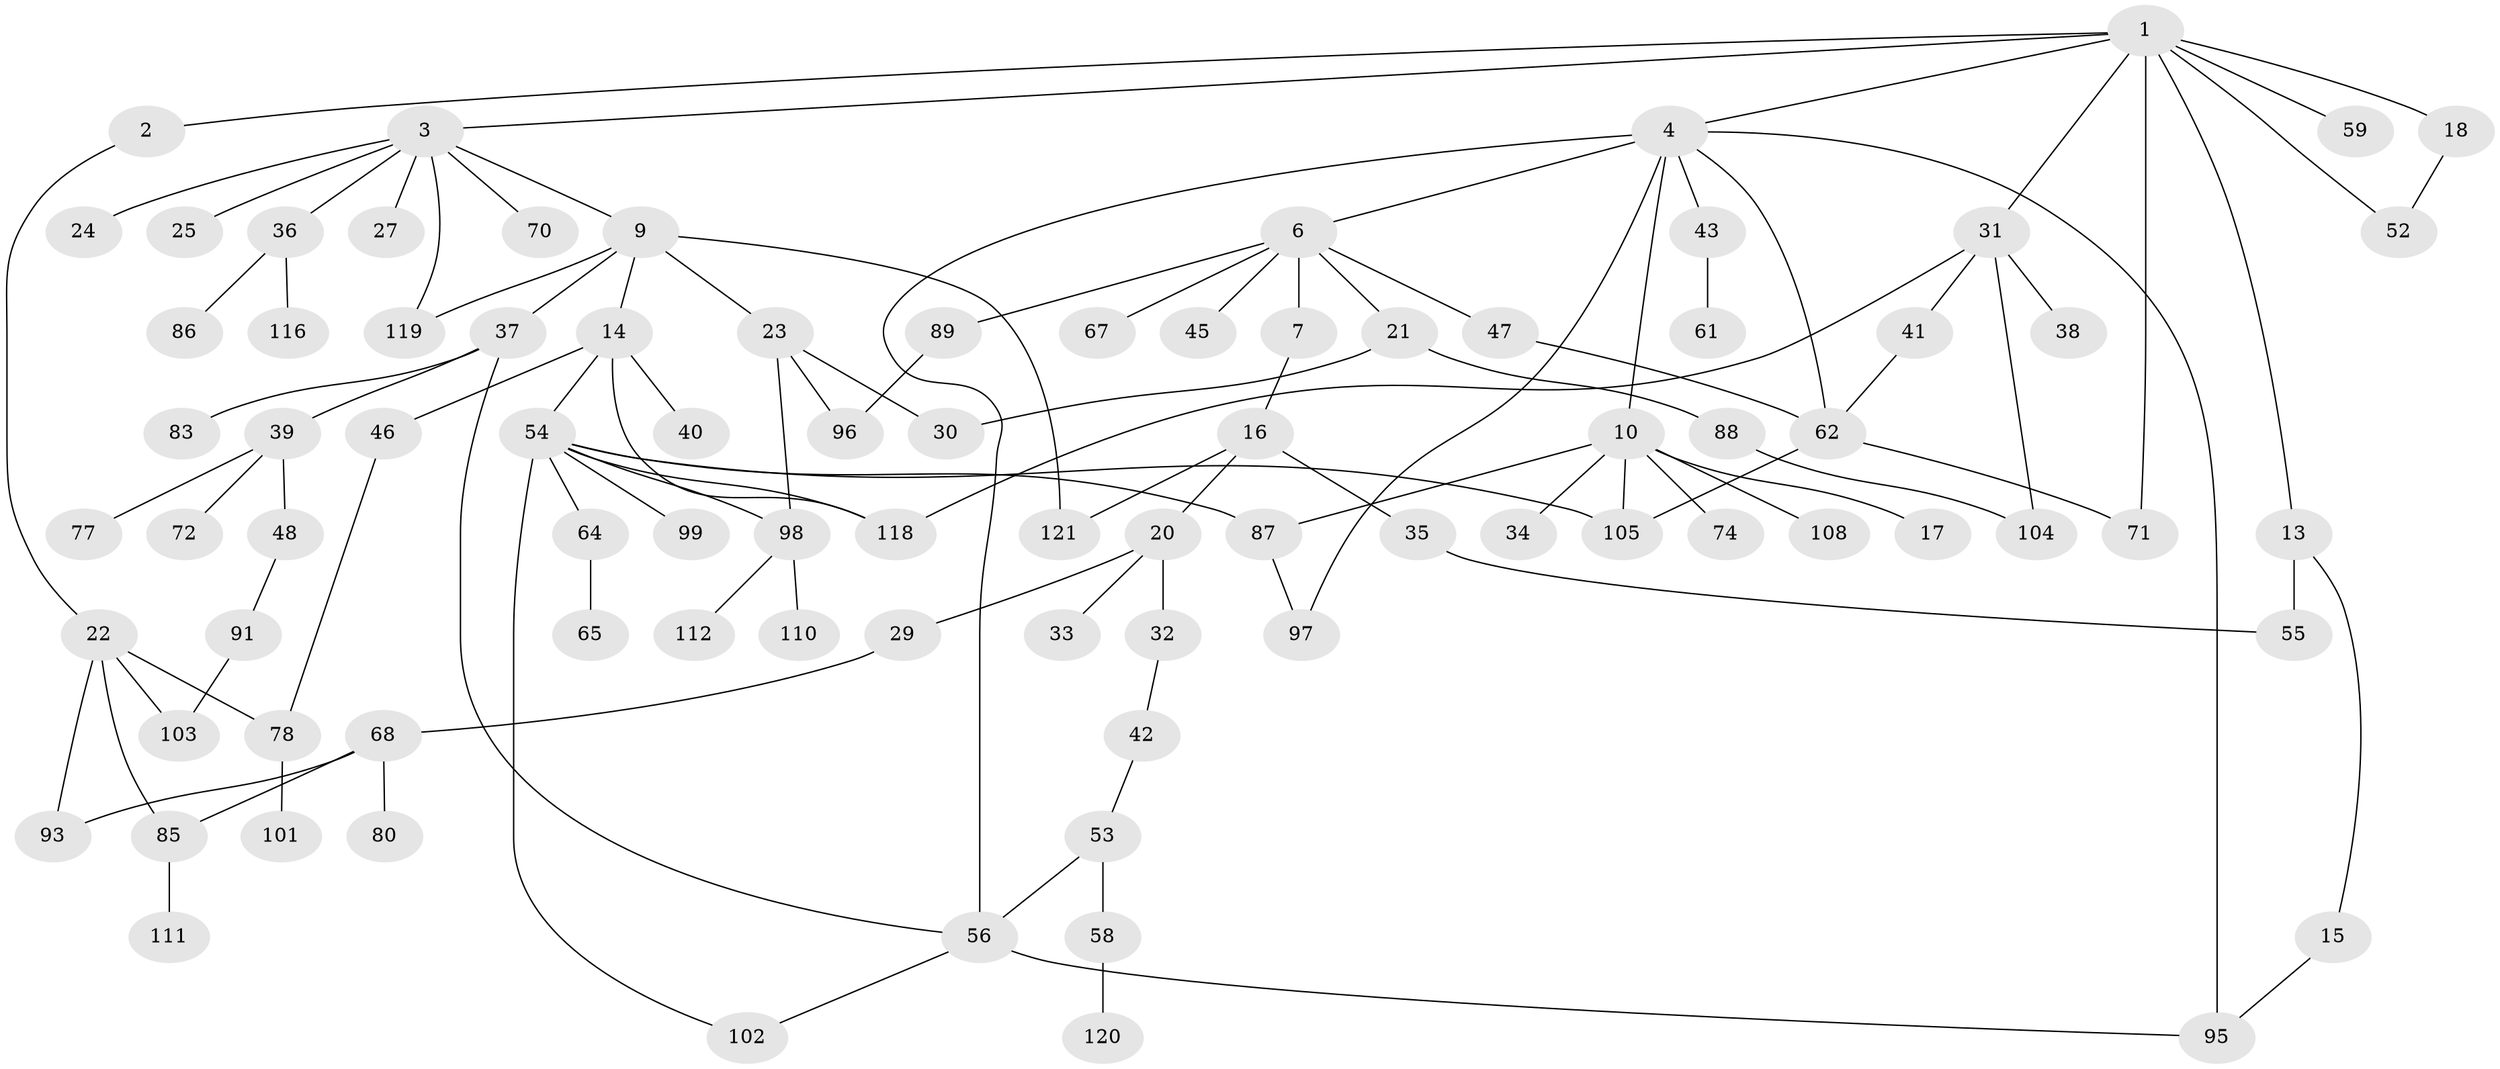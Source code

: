 // original degree distribution, {8: 0.008130081300813009, 2: 0.34959349593495936, 4: 0.0975609756097561, 5: 0.08943089430894309, 3: 0.16260162601626016, 6: 0.008130081300813009, 1: 0.2845528455284553}
// Generated by graph-tools (version 1.1) at 2025/41/03/06/25 10:41:30]
// undirected, 87 vertices, 112 edges
graph export_dot {
graph [start="1"]
  node [color=gray90,style=filled];
  1 [super="+5"];
  2;
  3 [super="+8"];
  4 [super="+11"];
  6 [super="+44"];
  7;
  9 [super="+94"];
  10 [super="+12"];
  13;
  14 [super="+63"];
  15 [super="+115"];
  16 [super="+19"];
  17;
  18 [super="+69"];
  20 [super="+28"];
  21 [super="+117"];
  22 [super="+81"];
  23 [super="+26"];
  24;
  25 [super="+73"];
  27;
  29;
  30 [super="+82"];
  31 [super="+123"];
  32;
  33;
  34 [super="+50"];
  35;
  36 [super="+51"];
  37 [super="+60"];
  38 [super="+109"];
  39;
  40;
  41;
  42;
  43;
  45;
  46;
  47 [super="+106"];
  48 [super="+49"];
  52 [super="+66"];
  53 [super="+76"];
  54 [super="+57"];
  55;
  56 [super="+122"];
  58;
  59;
  61;
  62 [super="+90"];
  64;
  65 [super="+79"];
  67;
  68 [super="+84"];
  70;
  71;
  72;
  74 [super="+75"];
  77 [super="+114"];
  78;
  80;
  83;
  85 [super="+107"];
  86;
  87;
  88;
  89;
  91 [super="+92"];
  93;
  95;
  96 [super="+100"];
  97;
  98;
  99;
  101;
  102;
  103;
  104;
  105;
  108 [super="+113"];
  110;
  111;
  112;
  116;
  118;
  119;
  120;
  121;
  1 -- 2;
  1 -- 3;
  1 -- 4;
  1 -- 18;
  1 -- 31;
  1 -- 59;
  1 -- 71;
  1 -- 52;
  1 -- 13;
  2 -- 22;
  3 -- 25;
  3 -- 70;
  3 -- 36;
  3 -- 119;
  3 -- 24;
  3 -- 9;
  3 -- 27;
  4 -- 6;
  4 -- 10;
  4 -- 97;
  4 -- 56;
  4 -- 43;
  4 -- 62;
  4 -- 95;
  6 -- 7;
  6 -- 21;
  6 -- 89;
  6 -- 67;
  6 -- 45;
  6 -- 47;
  7 -- 16;
  9 -- 14;
  9 -- 23;
  9 -- 37;
  9 -- 121;
  9 -- 119;
  10 -- 17;
  10 -- 34;
  10 -- 74;
  10 -- 105;
  10 -- 108;
  10 -- 87;
  13 -- 15;
  13 -- 55;
  14 -- 40;
  14 -- 46;
  14 -- 54;
  14 -- 118;
  15 -- 95;
  16 -- 20;
  16 -- 121;
  16 -- 35;
  18 -- 52;
  20 -- 29;
  20 -- 33;
  20 -- 32;
  21 -- 88;
  21 -- 30;
  22 -- 93;
  22 -- 78;
  22 -- 85;
  22 -- 103;
  23 -- 96;
  23 -- 98;
  23 -- 30;
  29 -- 68;
  31 -- 38;
  31 -- 41;
  31 -- 118;
  31 -- 104;
  32 -- 42;
  35 -- 55;
  36 -- 116;
  36 -- 86;
  37 -- 39;
  37 -- 83;
  37 -- 56;
  39 -- 48 [weight=2];
  39 -- 72;
  39 -- 77;
  41 -- 62;
  42 -- 53;
  43 -- 61;
  46 -- 78;
  47 -- 62;
  48 -- 91;
  53 -- 56;
  53 -- 58;
  54 -- 98;
  54 -- 87;
  54 -- 102;
  54 -- 64;
  54 -- 99;
  54 -- 118;
  54 -- 105;
  56 -- 102;
  56 -- 95;
  58 -- 120;
  62 -- 105;
  62 -- 71;
  64 -- 65;
  68 -- 80;
  68 -- 85;
  68 -- 93;
  78 -- 101;
  85 -- 111;
  87 -- 97;
  88 -- 104;
  89 -- 96;
  91 -- 103;
  98 -- 110;
  98 -- 112;
}
